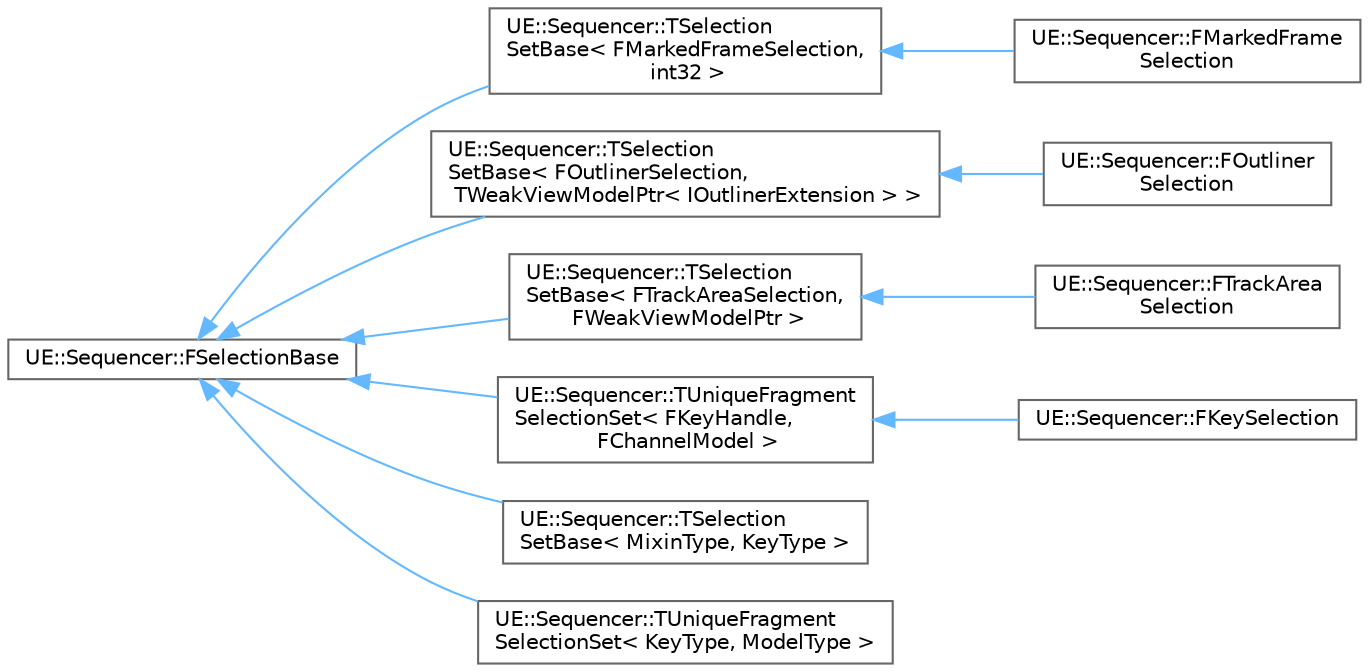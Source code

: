 digraph "Graphical Class Hierarchy"
{
 // INTERACTIVE_SVG=YES
 // LATEX_PDF_SIZE
  bgcolor="transparent";
  edge [fontname=Helvetica,fontsize=10,labelfontname=Helvetica,labelfontsize=10];
  node [fontname=Helvetica,fontsize=10,shape=box,height=0.2,width=0.4];
  rankdir="LR";
  Node0 [id="Node000000",label="UE::Sequencer::FSelectionBase",height=0.2,width=0.4,color="grey40", fillcolor="white", style="filled",URL="$dc/dfd/classUE_1_1Sequencer_1_1FSelectionBase.html",tooltip="Base class for all selection sets that can be added to an FSequencerCoreSelection owner."];
  Node0 -> Node1 [id="edge9713_Node000000_Node000001",dir="back",color="steelblue1",style="solid",tooltip=" "];
  Node1 [id="Node000001",label="UE::Sequencer::TSelection\lSetBase\< FMarkedFrameSelection,\l int32 \>",height=0.2,width=0.4,color="grey40", fillcolor="white", style="filled",URL="$d4/d0f/classUE_1_1Sequencer_1_1TSelectionSetBase.html",tooltip=" "];
  Node1 -> Node2 [id="edge9714_Node000001_Node000002",dir="back",color="steelblue1",style="solid",tooltip=" "];
  Node2 [id="Node000002",label="UE::Sequencer::FMarkedFrame\lSelection",height=0.2,width=0.4,color="grey40", fillcolor="white", style="filled",URL="$df/d6b/structUE_1_1Sequencer_1_1FMarkedFrameSelection.html",tooltip="Main track-area marked frame selection class."];
  Node0 -> Node3 [id="edge9715_Node000000_Node000003",dir="back",color="steelblue1",style="solid",tooltip=" "];
  Node3 [id="Node000003",label="UE::Sequencer::TSelection\lSetBase\< FOutlinerSelection,\l TWeakViewModelPtr\< IOutlinerExtension \> \>",height=0.2,width=0.4,color="grey40", fillcolor="white", style="filled",URL="$d4/d0f/classUE_1_1Sequencer_1_1TSelectionSetBase.html",tooltip=" "];
  Node3 -> Node4 [id="edge9716_Node000003_Node000004",dir="back",color="steelblue1",style="solid",tooltip=" "];
  Node4 [id="Node000004",label="UE::Sequencer::FOutliner\lSelection",height=0.2,width=0.4,color="grey40", fillcolor="white", style="filled",URL="$d5/d2b/classUE_1_1Sequencer_1_1FOutlinerSelection.html",tooltip=" "];
  Node0 -> Node5 [id="edge9717_Node000000_Node000005",dir="back",color="steelblue1",style="solid",tooltip=" "];
  Node5 [id="Node000005",label="UE::Sequencer::TSelection\lSetBase\< FTrackAreaSelection,\l FWeakViewModelPtr \>",height=0.2,width=0.4,color="grey40", fillcolor="white", style="filled",URL="$d4/d0f/classUE_1_1Sequencer_1_1TSelectionSetBase.html",tooltip=" "];
  Node5 -> Node6 [id="edge9718_Node000005_Node000006",dir="back",color="steelblue1",style="solid",tooltip=" "];
  Node6 [id="Node000006",label="UE::Sequencer::FTrackArea\lSelection",height=0.2,width=0.4,color="grey40", fillcolor="white", style="filled",URL="$d9/d80/structUE_1_1Sequencer_1_1FTrackAreaSelection.html",tooltip="Main track-area selection class storing the selection of sections, layer-bars and other trac-area ele..."];
  Node0 -> Node7 [id="edge9719_Node000000_Node000007",dir="back",color="steelblue1",style="solid",tooltip=" "];
  Node7 [id="Node000007",label="UE::Sequencer::TUniqueFragment\lSelectionSet\< FKeyHandle,\l FChannelModel \>",height=0.2,width=0.4,color="grey40", fillcolor="white", style="filled",URL="$da/d28/classUE_1_1Sequencer_1_1TUniqueFragmentSelectionSet.html",tooltip=" "];
  Node7 -> Node8 [id="edge9720_Node000007_Node000008",dir="back",color="steelblue1",style="solid",tooltip=" "];
  Node8 [id="Node000008",label="UE::Sequencer::FKeySelection",height=0.2,width=0.4,color="grey40", fillcolor="white", style="filled",URL="$d8/df1/structUE_1_1Sequencer_1_1FKeySelection.html",tooltip="Main key selection class that stores selected key handles, and the channel they originated from."];
  Node0 -> Node9 [id="edge9721_Node000000_Node000009",dir="back",color="steelblue1",style="solid",tooltip=" "];
  Node9 [id="Node000009",label="UE::Sequencer::TSelection\lSetBase\< MixinType, KeyType \>",height=0.2,width=0.4,color="grey40", fillcolor="white", style="filled",URL="$d4/d0f/classUE_1_1Sequencer_1_1TSelectionSetBase.html",tooltip="Typed selection set for keeping track of an externally provided key type KeyType is what is stored wi..."];
  Node0 -> Node10 [id="edge9722_Node000000_Node000010",dir="back",color="steelblue1",style="solid",tooltip=" "];
  Node10 [id="Node000010",label="UE::Sequencer::TUniqueFragment\lSelectionSet\< KeyType, ModelType \>",height=0.2,width=0.4,color="grey40", fillcolor="white", style="filled",URL="$da/d28/classUE_1_1Sequencer_1_1TUniqueFragmentSelectionSet.html",tooltip="Selection set that defines a fragment selection of a view model where each fragment is globally uniqu..."];
}
